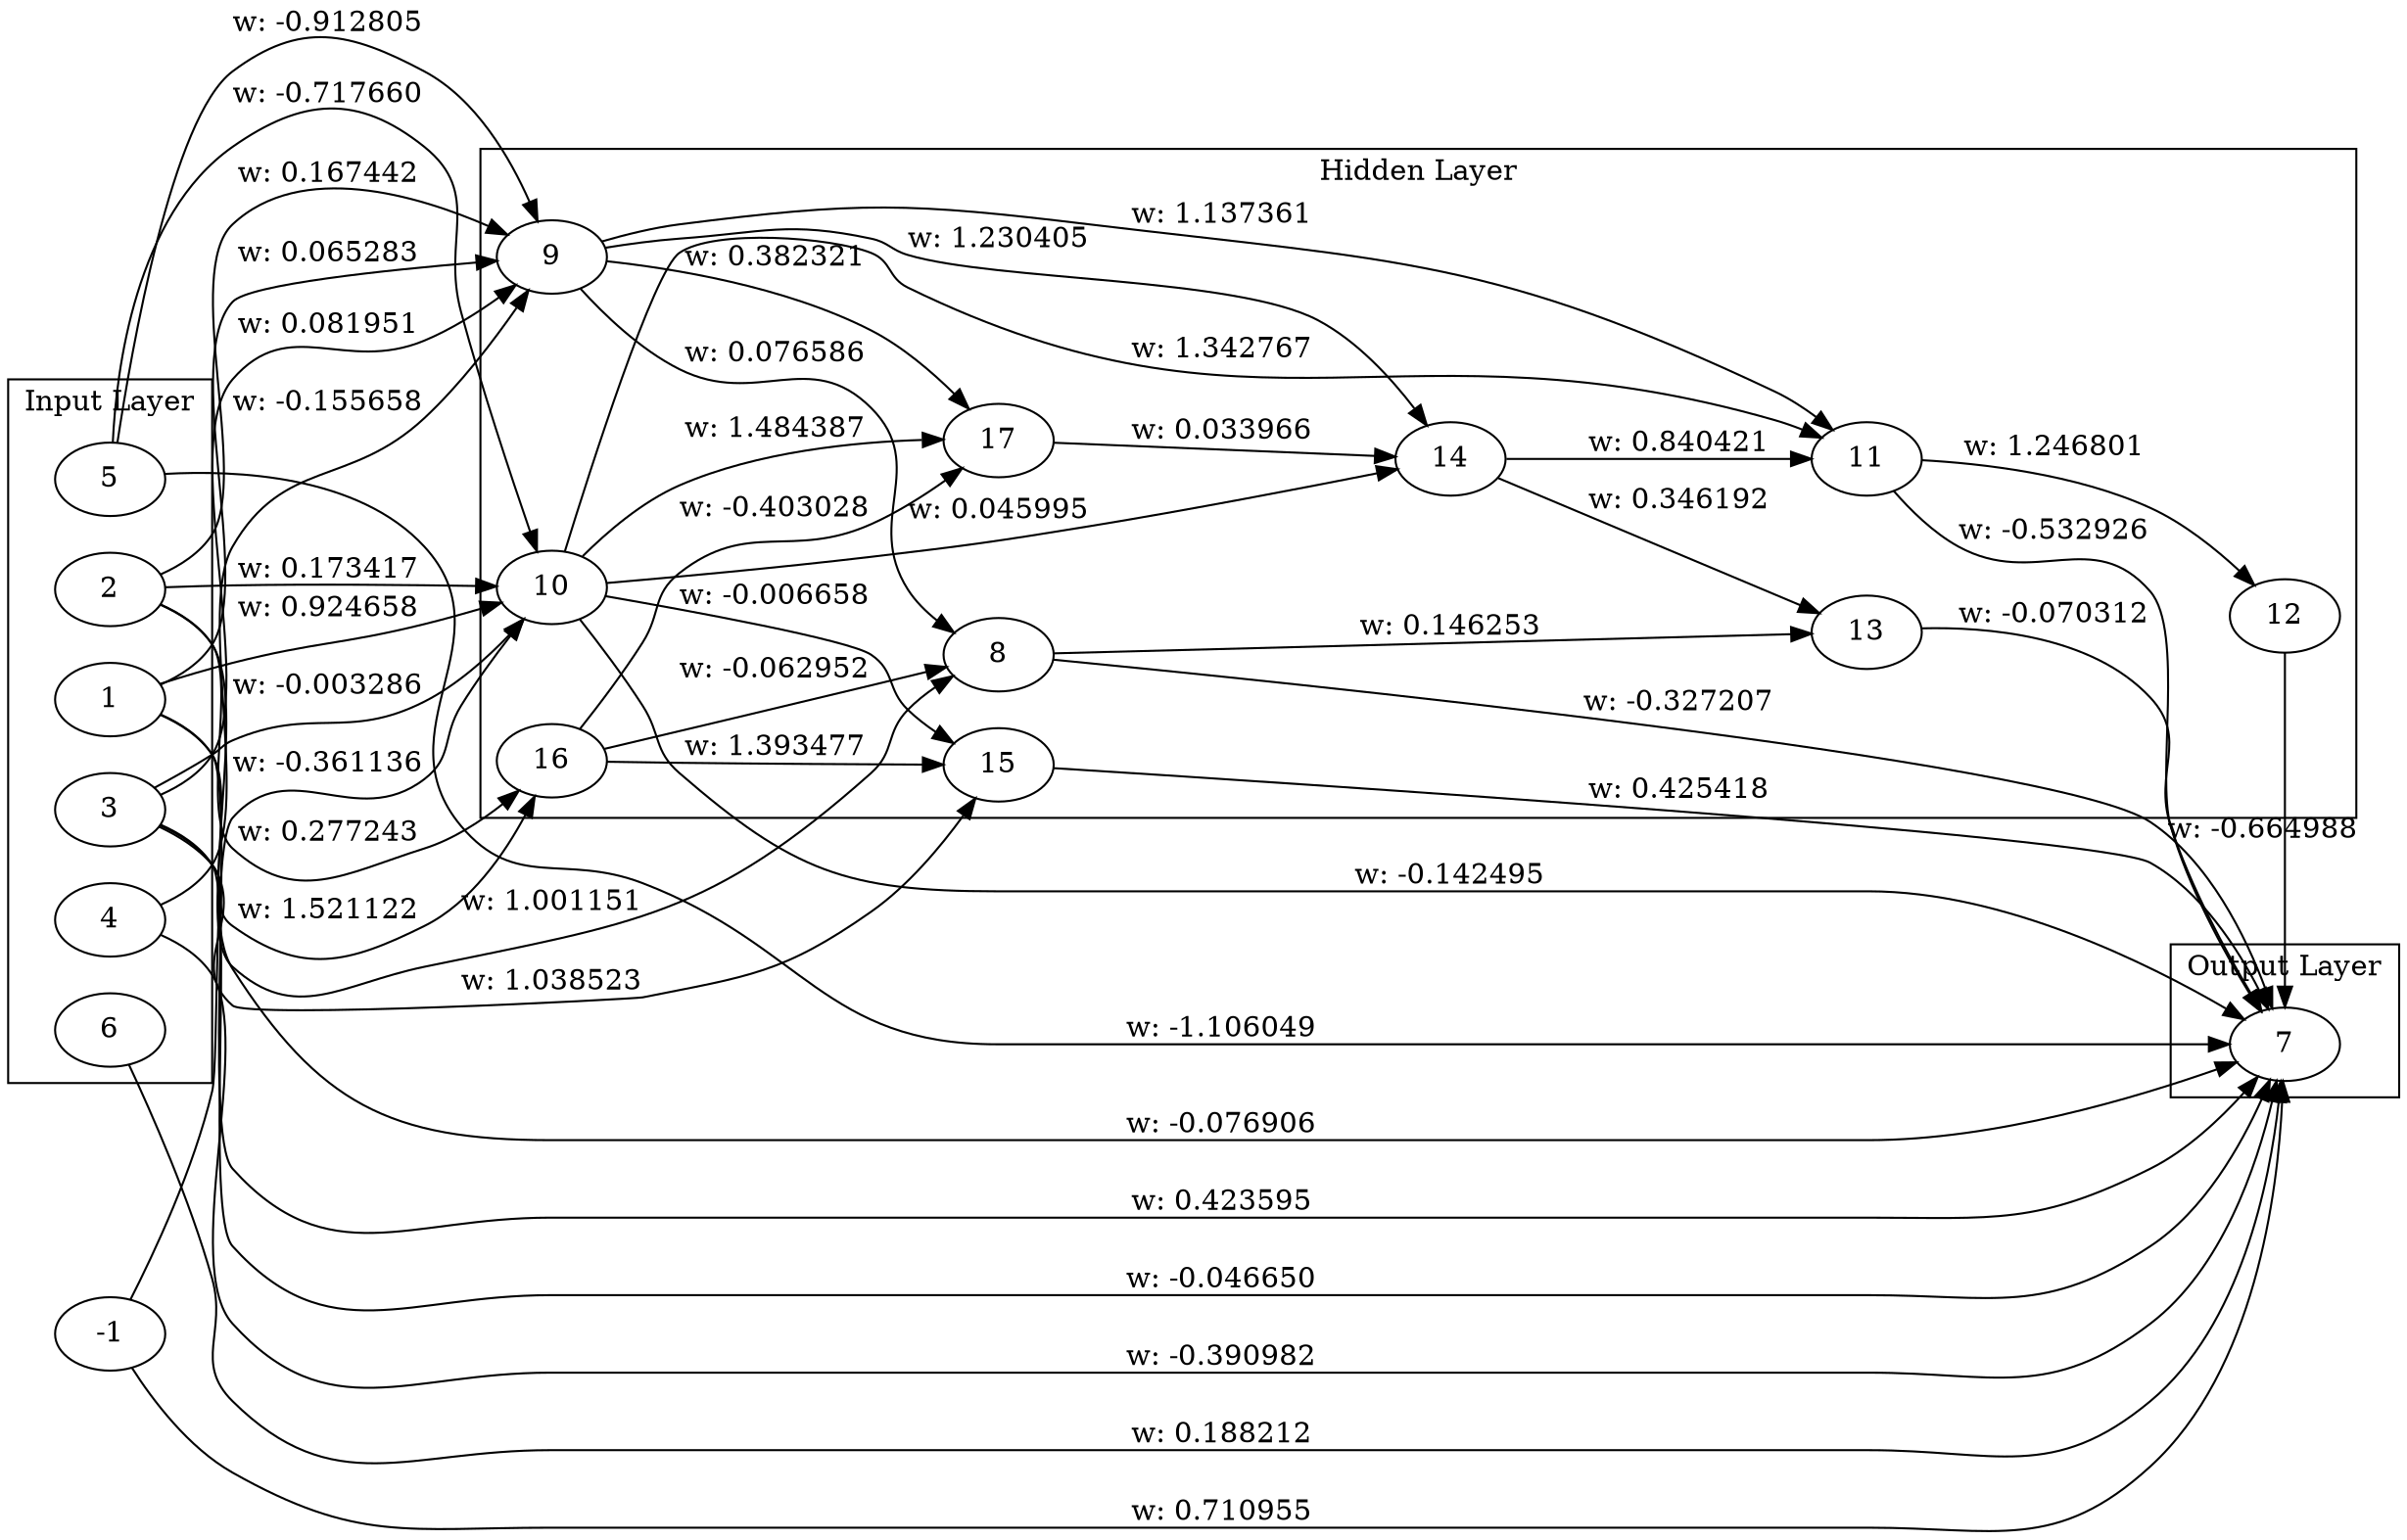 digraph Genome {
  rankdir=LR;
  subgraph cluster_0 {
    label="Input Layer";
    1;
    2;
    3;
    4;
    5;
    6;
  }
  subgraph cluster_1 {
    label="Hidden Layer";
    8;
    9;
    10;
    11;
    12;
    13;
    14;
    15;
    16;
    17;
  }
  subgraph cluster_2 {
    label="Output Layer";
    7;
  }
  1 -> 7 [label="w: 0.423595"];
  2 -> 7 [label="w: -0.076906"];
  3 -> 7 [label="w: -0.046650"];
  4 -> 7 [label="w: -0.390982"];
  5 -> 7 [label="w: -1.106049"];
  6 -> 7 [label="w: 0.188212"];
  -1 -> 7 [label="w: 0.710955"];
  1 -> 8 [label="w: 1.001151"];
  8 -> 7 [label="w: -0.327207"];
  1 -> 9 [label="w: 0.065283"];
  9 -> 8 [label="w: 0.076586"];
  1 -> 10 [label="w: 0.924658"];
  10 -> 7 [label="w: -0.142495"];
  5 -> 9 [label="w: -0.912805"];
  5 -> 10 [label="w: -0.717660"];
  10 -> 11 [label="w: 1.342767"];
  11 -> 7 [label="w: -0.532926"];
  3 -> 10 [label="w: -0.003286"];
  11 -> 12 [label="w: 1.246801"];
  12 -> 7 [label="w: -0.664988"];
  8 -> 13 [label="w: 0.146253"];
  13 -> 7 [label="w: -0.070312"];
  3 -> 9 [label="w: 0.081951"];
  9 -> 11 [label="w: 1.137361"];
  -1 -> 10 [label="w: -0.361136"];
  9 -> 14 [label="w: 1.230405"];
  14 -> 11 [label="w: 0.840421"];
  2 -> 10 [label="w: 0.173417"];
  4 -> 9 [label="w: -0.155658"];
  2 -> 9 [label="w: 0.167442"];
  10 -> 14 [label="w: 0.045995"];
  3 -> 15 [label="w: 1.038523"];
  15 -> 7 [label="w: 0.425418"];
  3 -> 16 [label="w: 1.521122"];
  16 -> 15 [label="w: 1.393477"];
  2 -> 16 [label="w: 0.277243"];
  14 -> 13 [label="w: 0.346192"];
  16 -> 8 [label="w: -0.062952"];
  10 -> 15 [label="w: -0.006658"];
  10 -> 17 [label="w: 1.484387"];
  17 -> 14 [label="w: 0.033966"];
  9 -> 17 [label="w: 0.382321"];
  16 -> 17 [label="w: -0.403028"];
}
